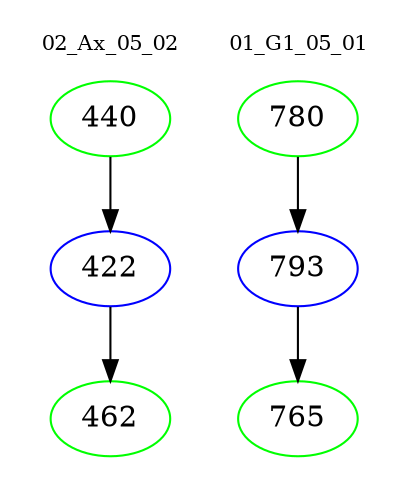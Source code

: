 digraph{
subgraph cluster_0 {
color = white
label = "02_Ax_05_02";
fontsize=10;
T0_440 [label="440", color="green"]
T0_440 -> T0_422 [color="black"]
T0_422 [label="422", color="blue"]
T0_422 -> T0_462 [color="black"]
T0_462 [label="462", color="green"]
}
subgraph cluster_1 {
color = white
label = "01_G1_05_01";
fontsize=10;
T1_780 [label="780", color="green"]
T1_780 -> T1_793 [color="black"]
T1_793 [label="793", color="blue"]
T1_793 -> T1_765 [color="black"]
T1_765 [label="765", color="green"]
}
}
